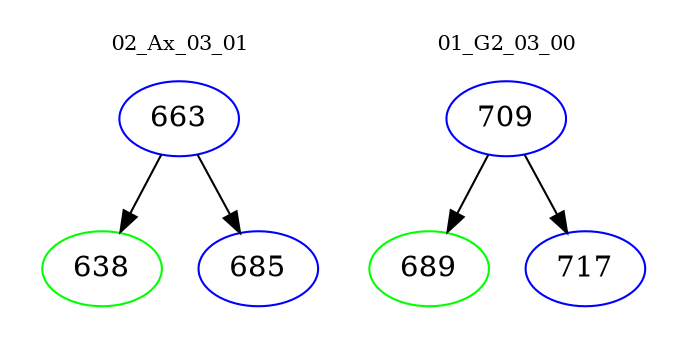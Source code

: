 digraph{
subgraph cluster_0 {
color = white
label = "02_Ax_03_01";
fontsize=10;
T0_663 [label="663", color="blue"]
T0_663 -> T0_638 [color="black"]
T0_638 [label="638", color="green"]
T0_663 -> T0_685 [color="black"]
T0_685 [label="685", color="blue"]
}
subgraph cluster_1 {
color = white
label = "01_G2_03_00";
fontsize=10;
T1_709 [label="709", color="blue"]
T1_709 -> T1_689 [color="black"]
T1_689 [label="689", color="green"]
T1_709 -> T1_717 [color="black"]
T1_717 [label="717", color="blue"]
}
}
